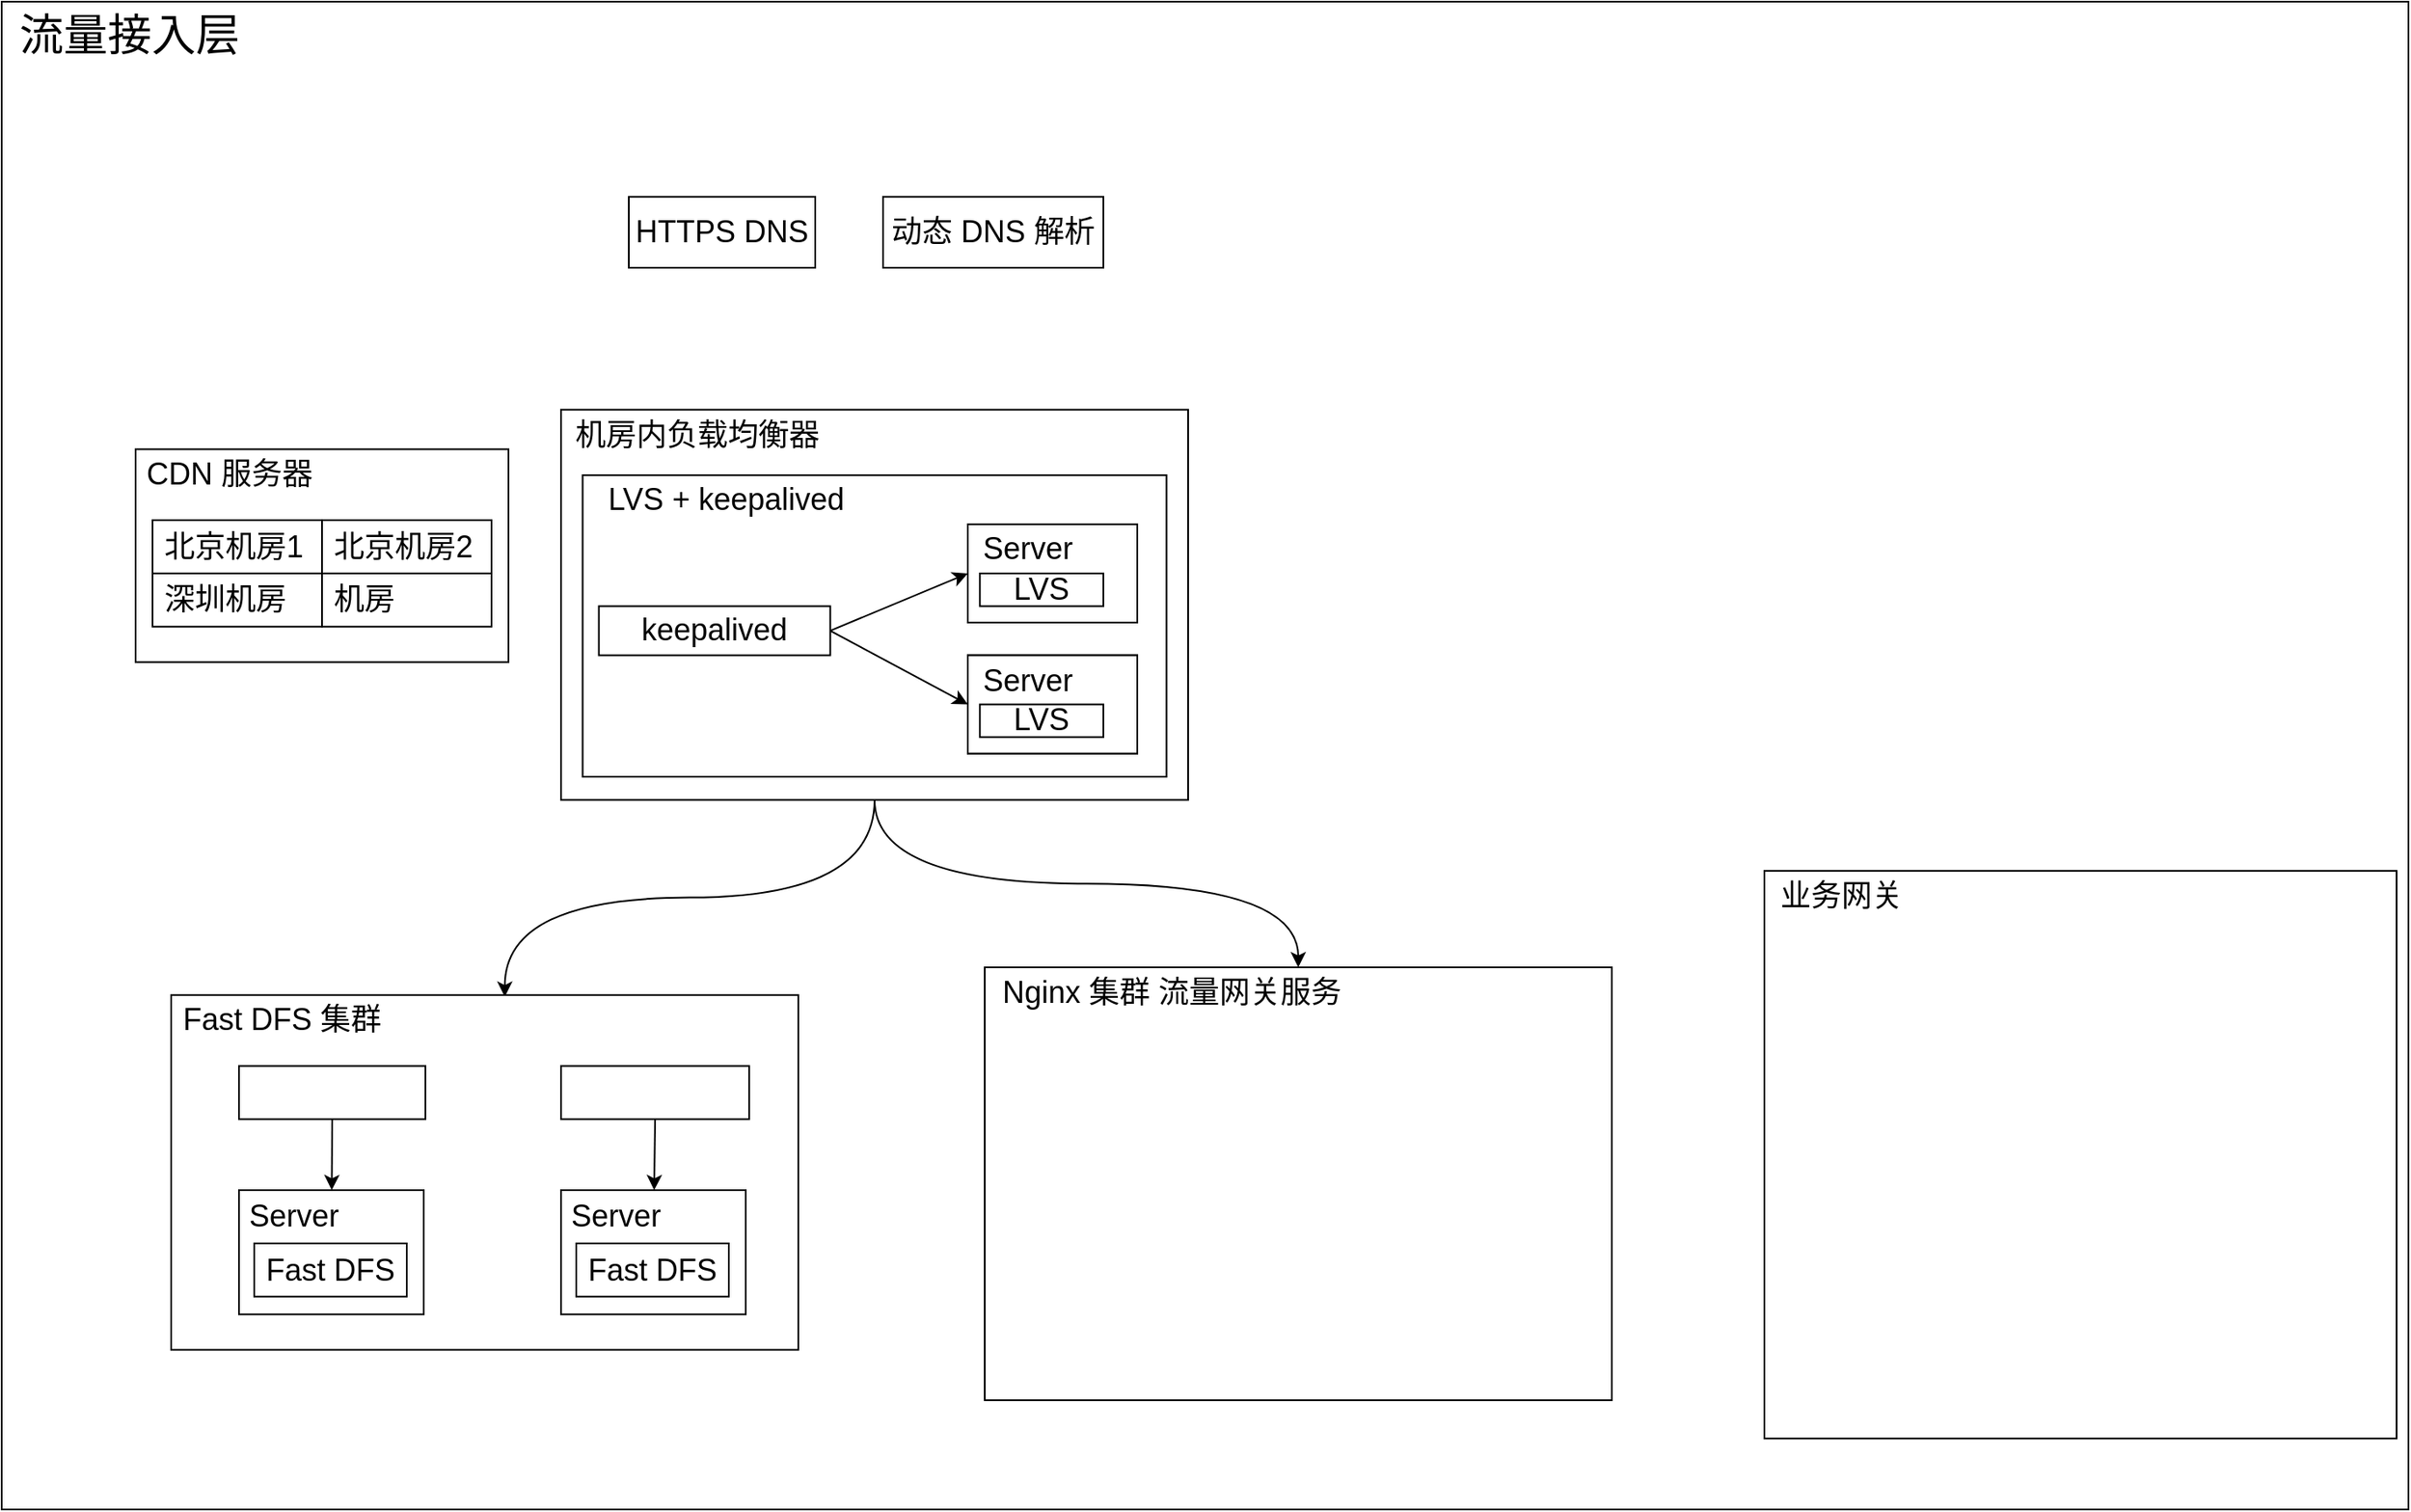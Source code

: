 <mxfile version="14.5.7" type="github">
  <diagram id="bHzi_ambgMTMRVsqIDpd" name="Page-1">
    <mxGraphModel dx="1422" dy="762" grid="1" gridSize="10" guides="1" tooltips="1" connect="1" arrows="1" fold="1" page="1" pageScale="1" pageWidth="827" pageHeight="1169" math="0" shadow="0">
      <root>
        <mxCell id="0" />
        <mxCell id="1" parent="0" />
        <mxCell id="4Noo1hTe9u79b6L2qV_j-10" value="" style="group" vertex="1" connectable="0" parent="1">
          <mxGeometry x="30" y="80" width="1420" height="890" as="geometry" />
        </mxCell>
        <mxCell id="4Noo1hTe9u79b6L2qV_j-1" value="" style="rounded=0;whiteSpace=wrap;html=1;" vertex="1" parent="4Noo1hTe9u79b6L2qV_j-10">
          <mxGeometry width="1420" height="890" as="geometry" />
        </mxCell>
        <mxCell id="4Noo1hTe9u79b6L2qV_j-2" value="流量接入层" style="text;html=1;align=center;verticalAlign=middle;resizable=0;points=[];autosize=1;fontSize=26;" vertex="1" parent="4Noo1hTe9u79b6L2qV_j-10">
          <mxGeometry width="150" height="40" as="geometry" />
        </mxCell>
        <mxCell id="4Noo1hTe9u79b6L2qV_j-41" value="HTTPS DNS" style="rounded=0;whiteSpace=wrap;html=1;fontSize=18;align=center;" vertex="1" parent="4Noo1hTe9u79b6L2qV_j-10">
          <mxGeometry x="370" y="115.176" width="110" height="41.882" as="geometry" />
        </mxCell>
        <mxCell id="4Noo1hTe9u79b6L2qV_j-42" value="动态 DNS 解析" style="rounded=0;whiteSpace=wrap;html=1;fontSize=18;align=center;" vertex="1" parent="4Noo1hTe9u79b6L2qV_j-10">
          <mxGeometry x="520" y="115.176" width="130" height="41.882" as="geometry" />
        </mxCell>
        <mxCell id="4Noo1hTe9u79b6L2qV_j-95" value="" style="group" vertex="1" connectable="0" parent="4Noo1hTe9u79b6L2qV_j-10">
          <mxGeometry x="580" y="570" width="370" height="255.53" as="geometry" />
        </mxCell>
        <mxCell id="4Noo1hTe9u79b6L2qV_j-93" value="" style="rounded=0;whiteSpace=wrap;html=1;fontSize=18;align=center;" vertex="1" parent="4Noo1hTe9u79b6L2qV_j-95">
          <mxGeometry width="370" height="255.53" as="geometry" />
        </mxCell>
        <mxCell id="4Noo1hTe9u79b6L2qV_j-94" value="Nginx 集群 流量网关服务" style="text;html=1;align=center;verticalAlign=middle;resizable=0;points=[];autosize=1;fontSize=18;" vertex="1" parent="4Noo1hTe9u79b6L2qV_j-95">
          <mxGeometry width="220" height="30" as="geometry" />
        </mxCell>
        <mxCell id="4Noo1hTe9u79b6L2qV_j-100" value="" style="group" vertex="1" connectable="0" parent="4Noo1hTe9u79b6L2qV_j-10">
          <mxGeometry x="330" y="240.824" width="370" height="230.353" as="geometry" />
        </mxCell>
        <mxCell id="4Noo1hTe9u79b6L2qV_j-3" value="" style="rounded=0;whiteSpace=wrap;html=1;fontSize=26;" vertex="1" parent="4Noo1hTe9u79b6L2qV_j-100">
          <mxGeometry width="370" height="230.353" as="geometry" />
        </mxCell>
        <mxCell id="4Noo1hTe9u79b6L2qV_j-4" value="机房内负载均衡器" style="text;html=1;align=center;verticalAlign=middle;resizable=0;points=[];autosize=1;fontSize=18;" vertex="1" parent="4Noo1hTe9u79b6L2qV_j-100">
          <mxGeometry width="160" height="30" as="geometry" />
        </mxCell>
        <mxCell id="4Noo1hTe9u79b6L2qV_j-13" value="" style="rounded=0;whiteSpace=wrap;html=1;fontSize=26;" vertex="1" parent="4Noo1hTe9u79b6L2qV_j-100">
          <mxGeometry x="12.759" y="38.661" width="344.48" height="178" as="geometry" />
        </mxCell>
        <mxCell id="4Noo1hTe9u79b6L2qV_j-14" value="LVS + keepalived" style="text;html=1;align=center;verticalAlign=middle;resizable=0;points=[];autosize=1;fontSize=18;" vertex="1" parent="4Noo1hTe9u79b6L2qV_j-100">
          <mxGeometry x="22.328" y="38.661" width="150" height="30" as="geometry" />
        </mxCell>
        <mxCell id="4Noo1hTe9u79b6L2qV_j-15" value="keepalived" style="rounded=0;whiteSpace=wrap;html=1;fontSize=18;" vertex="1" parent="4Noo1hTe9u79b6L2qV_j-100">
          <mxGeometry x="22.323" y="115.982" width="136.517" height="28.995" as="geometry" />
        </mxCell>
        <mxCell id="4Noo1hTe9u79b6L2qV_j-28" value="" style="rounded=0;whiteSpace=wrap;html=1;fontSize=20;" vertex="1" parent="4Noo1hTe9u79b6L2qV_j-100">
          <mxGeometry x="239.999" y="144.977" width="100" height="57.991" as="geometry" />
        </mxCell>
        <mxCell id="4Noo1hTe9u79b6L2qV_j-29" value="Server" style="text;html=1;align=center;verticalAlign=middle;resizable=0;points=[];autosize=1;fontSize=18;" vertex="1" parent="4Noo1hTe9u79b6L2qV_j-100">
          <mxGeometry x="239.999" y="144.977" width="70" height="30" as="geometry" />
        </mxCell>
        <mxCell id="4Noo1hTe9u79b6L2qV_j-30" value="LVS" style="rounded=0;whiteSpace=wrap;html=1;fontSize=18;" vertex="1" parent="4Noo1hTe9u79b6L2qV_j-100">
          <mxGeometry x="247.139" y="173.973" width="72.86" height="19.33" as="geometry" />
        </mxCell>
        <mxCell id="4Noo1hTe9u79b6L2qV_j-32" value="" style="rounded=0;whiteSpace=wrap;html=1;fontSize=20;" vertex="1" parent="4Noo1hTe9u79b6L2qV_j-100">
          <mxGeometry x="239.999" y="144.977" width="100" height="57.991" as="geometry" />
        </mxCell>
        <mxCell id="4Noo1hTe9u79b6L2qV_j-36" style="edgeStyle=none;rounded=0;orthogonalLoop=1;jettySize=auto;html=1;exitX=1;exitY=0.5;exitDx=0;exitDy=0;entryX=0;entryY=0.5;entryDx=0;entryDy=0;fontSize=18;" edge="1" parent="4Noo1hTe9u79b6L2qV_j-100" source="4Noo1hTe9u79b6L2qV_j-15" target="4Noo1hTe9u79b6L2qV_j-32">
          <mxGeometry relative="1" as="geometry" />
        </mxCell>
        <mxCell id="4Noo1hTe9u79b6L2qV_j-33" value="Server" style="text;html=1;align=center;verticalAlign=middle;resizable=0;points=[];autosize=1;fontSize=18;" vertex="1" parent="4Noo1hTe9u79b6L2qV_j-100">
          <mxGeometry x="239.999" y="144.977" width="70" height="30" as="geometry" />
        </mxCell>
        <mxCell id="4Noo1hTe9u79b6L2qV_j-34" value="LVS" style="rounded=0;whiteSpace=wrap;html=1;fontSize=18;" vertex="1" parent="4Noo1hTe9u79b6L2qV_j-100">
          <mxGeometry x="247.139" y="173.973" width="72.86" height="19.33" as="geometry" />
        </mxCell>
        <mxCell id="4Noo1hTe9u79b6L2qV_j-18" value="" style="rounded=0;whiteSpace=wrap;html=1;fontSize=20;" vertex="1" parent="4Noo1hTe9u79b6L2qV_j-100">
          <mxGeometry x="239.999" y="67.656" width="100" height="57.991" as="geometry" />
        </mxCell>
        <mxCell id="4Noo1hTe9u79b6L2qV_j-19" value="Server" style="text;html=1;align=center;verticalAlign=middle;resizable=0;points=[];autosize=1;fontSize=18;" vertex="1" parent="4Noo1hTe9u79b6L2qV_j-100">
          <mxGeometry x="239.999" y="67.656" width="70" height="30" as="geometry" />
        </mxCell>
        <mxCell id="4Noo1hTe9u79b6L2qV_j-21" value="LVS" style="rounded=0;whiteSpace=wrap;html=1;fontSize=18;" vertex="1" parent="4Noo1hTe9u79b6L2qV_j-100">
          <mxGeometry x="247.139" y="96.652" width="72.86" height="19.33" as="geometry" />
        </mxCell>
        <mxCell id="4Noo1hTe9u79b6L2qV_j-24" value="" style="rounded=0;whiteSpace=wrap;html=1;fontSize=20;" vertex="1" parent="4Noo1hTe9u79b6L2qV_j-100">
          <mxGeometry x="239.999" y="67.656" width="100" height="57.991" as="geometry" />
        </mxCell>
        <mxCell id="4Noo1hTe9u79b6L2qV_j-35" style="rounded=0;orthogonalLoop=1;jettySize=auto;html=1;exitX=1;exitY=0.5;exitDx=0;exitDy=0;entryX=0;entryY=0.5;entryDx=0;entryDy=0;fontSize=18;" edge="1" parent="4Noo1hTe9u79b6L2qV_j-100" source="4Noo1hTe9u79b6L2qV_j-15" target="4Noo1hTe9u79b6L2qV_j-24">
          <mxGeometry relative="1" as="geometry" />
        </mxCell>
        <mxCell id="4Noo1hTe9u79b6L2qV_j-25" value="Server" style="text;html=1;align=center;verticalAlign=middle;resizable=0;points=[];autosize=1;fontSize=18;" vertex="1" parent="4Noo1hTe9u79b6L2qV_j-100">
          <mxGeometry x="239.999" y="67.656" width="70" height="30" as="geometry" />
        </mxCell>
        <mxCell id="4Noo1hTe9u79b6L2qV_j-26" value="LVS" style="rounded=0;whiteSpace=wrap;html=1;fontSize=18;" vertex="1" parent="4Noo1hTe9u79b6L2qV_j-100">
          <mxGeometry x="247.139" y="96.652" width="72.86" height="19.33" as="geometry" />
        </mxCell>
        <mxCell id="4Noo1hTe9u79b6L2qV_j-101" value="" style="group" vertex="1" connectable="0" parent="4Noo1hTe9u79b6L2qV_j-10">
          <mxGeometry x="79" y="264.183" width="220" height="125.647" as="geometry" />
        </mxCell>
        <mxCell id="4Noo1hTe9u79b6L2qV_j-5" value="" style="rounded=0;whiteSpace=wrap;html=1;fontSize=20;" vertex="1" parent="4Noo1hTe9u79b6L2qV_j-101">
          <mxGeometry width="220" height="125.647" as="geometry" />
        </mxCell>
        <mxCell id="4Noo1hTe9u79b6L2qV_j-6" value="CDN 服务器" style="text;html=1;align=center;verticalAlign=middle;resizable=0;points=[];autosize=1;fontSize=18;" vertex="1" parent="4Noo1hTe9u79b6L2qV_j-101">
          <mxGeometry width="110" height="30" as="geometry" />
        </mxCell>
        <mxCell id="4Noo1hTe9u79b6L2qV_j-37" value="&amp;nbsp;北京机房1" style="rounded=0;whiteSpace=wrap;html=1;fontSize=18;align=left;" vertex="1" parent="4Noo1hTe9u79b6L2qV_j-101">
          <mxGeometry x="10" y="41.882" width="100" height="31.412" as="geometry" />
        </mxCell>
        <mxCell id="4Noo1hTe9u79b6L2qV_j-38" value="&amp;nbsp;北京机房2" style="rounded=0;whiteSpace=wrap;html=1;fontSize=18;align=left;" vertex="1" parent="4Noo1hTe9u79b6L2qV_j-101">
          <mxGeometry x="110" y="41.882" width="100" height="31.412" as="geometry" />
        </mxCell>
        <mxCell id="4Noo1hTe9u79b6L2qV_j-39" value="&amp;nbsp;深圳机房" style="rounded=0;whiteSpace=wrap;html=1;fontSize=18;align=left;" vertex="1" parent="4Noo1hTe9u79b6L2qV_j-101">
          <mxGeometry x="10" y="73.294" width="100" height="31.412" as="geometry" />
        </mxCell>
        <mxCell id="4Noo1hTe9u79b6L2qV_j-40" value="&amp;nbsp;机房" style="rounded=0;whiteSpace=wrap;html=1;fontSize=18;align=left;" vertex="1" parent="4Noo1hTe9u79b6L2qV_j-101">
          <mxGeometry x="110" y="73.294" width="100" height="31.412" as="geometry" />
        </mxCell>
        <mxCell id="4Noo1hTe9u79b6L2qV_j-104" style="edgeStyle=orthogonalEdgeStyle;rounded=0;orthogonalLoop=1;jettySize=auto;html=1;exitX=0.5;exitY=1;exitDx=0;exitDy=0;entryX=0.532;entryY=0.005;entryDx=0;entryDy=0;entryPerimeter=0;fontSize=18;curved=1;" edge="1" parent="4Noo1hTe9u79b6L2qV_j-10" source="4Noo1hTe9u79b6L2qV_j-3" target="4Noo1hTe9u79b6L2qV_j-77">
          <mxGeometry relative="1" as="geometry" />
        </mxCell>
        <mxCell id="4Noo1hTe9u79b6L2qV_j-102" value="" style="group" vertex="1" connectable="0" parent="4Noo1hTe9u79b6L2qV_j-10">
          <mxGeometry x="100" y="586.353" width="370" height="209.412" as="geometry" />
        </mxCell>
        <mxCell id="4Noo1hTe9u79b6L2qV_j-77" value="" style="rounded=0;whiteSpace=wrap;html=1;fontSize=18;align=center;" vertex="1" parent="4Noo1hTe9u79b6L2qV_j-102">
          <mxGeometry width="370" height="209.412" as="geometry" />
        </mxCell>
        <mxCell id="4Noo1hTe9u79b6L2qV_j-79" value="Fast DFS 集群" style="text;html=1;align=center;verticalAlign=middle;resizable=0;points=[];autosize=1;fontSize=18;" vertex="1" parent="4Noo1hTe9u79b6L2qV_j-102">
          <mxGeometry width="130" height="30" as="geometry" />
        </mxCell>
        <mxCell id="4Noo1hTe9u79b6L2qV_j-80" value="" style="rounded=0;whiteSpace=wrap;html=1;fontSize=18;align=center;" vertex="1" parent="4Noo1hTe9u79b6L2qV_j-102">
          <mxGeometry x="40" y="115.176" width="109" height="73.294" as="geometry" />
        </mxCell>
        <mxCell id="4Noo1hTe9u79b6L2qV_j-91" style="rounded=0;orthogonalLoop=1;jettySize=auto;html=1;exitX=0.5;exitY=1;exitDx=0;exitDy=0;fontSize=18;" edge="1" parent="4Noo1hTe9u79b6L2qV_j-102" source="4Noo1hTe9u79b6L2qV_j-87" target="4Noo1hTe9u79b6L2qV_j-80">
          <mxGeometry relative="1" as="geometry">
            <mxPoint x="96" y="109.941" as="targetPoint" />
          </mxGeometry>
        </mxCell>
        <mxCell id="4Noo1hTe9u79b6L2qV_j-81" value="Server" style="text;html=1;strokeColor=none;fillColor=none;align=center;verticalAlign=middle;whiteSpace=wrap;rounded=0;fontSize=18;" vertex="1" parent="4Noo1hTe9u79b6L2qV_j-102">
          <mxGeometry x="40" y="115.176" width="65" height="31.412" as="geometry" />
        </mxCell>
        <mxCell id="4Noo1hTe9u79b6L2qV_j-82" value="Fast DFS" style="rounded=0;whiteSpace=wrap;html=1;fontSize=18;align=center;" vertex="1" parent="4Noo1hTe9u79b6L2qV_j-102">
          <mxGeometry x="49" y="146.588" width="90" height="31.412" as="geometry" />
        </mxCell>
        <mxCell id="4Noo1hTe9u79b6L2qV_j-84" value="" style="rounded=0;whiteSpace=wrap;html=1;fontSize=18;align=center;" vertex="1" parent="4Noo1hTe9u79b6L2qV_j-102">
          <mxGeometry x="230" y="115.176" width="109" height="73.294" as="geometry" />
        </mxCell>
        <mxCell id="4Noo1hTe9u79b6L2qV_j-92" style="edgeStyle=none;rounded=0;orthogonalLoop=1;jettySize=auto;html=1;exitX=0.5;exitY=1;exitDx=0;exitDy=0;fontSize=18;" edge="1" parent="4Noo1hTe9u79b6L2qV_j-102" source="4Noo1hTe9u79b6L2qV_j-88" target="4Noo1hTe9u79b6L2qV_j-84">
          <mxGeometry relative="1" as="geometry" />
        </mxCell>
        <mxCell id="4Noo1hTe9u79b6L2qV_j-85" value="Server" style="text;html=1;strokeColor=none;fillColor=none;align=center;verticalAlign=middle;whiteSpace=wrap;rounded=0;fontSize=18;" vertex="1" parent="4Noo1hTe9u79b6L2qV_j-102">
          <mxGeometry x="230" y="115.176" width="65" height="31.412" as="geometry" />
        </mxCell>
        <mxCell id="4Noo1hTe9u79b6L2qV_j-86" value="Fast DFS" style="rounded=0;whiteSpace=wrap;html=1;fontSize=18;align=center;" vertex="1" parent="4Noo1hTe9u79b6L2qV_j-102">
          <mxGeometry x="239" y="146.588" width="90" height="31.412" as="geometry" />
        </mxCell>
        <mxCell id="4Noo1hTe9u79b6L2qV_j-87" value="" style="rounded=0;whiteSpace=wrap;html=1;fontSize=18;align=center;" vertex="1" parent="4Noo1hTe9u79b6L2qV_j-102">
          <mxGeometry x="40" y="41.882" width="110" height="31.412" as="geometry" />
        </mxCell>
        <mxCell id="4Noo1hTe9u79b6L2qV_j-88" value="" style="rounded=0;whiteSpace=wrap;html=1;fontSize=18;align=center;" vertex="1" parent="4Noo1hTe9u79b6L2qV_j-102">
          <mxGeometry x="230" y="41.882" width="111" height="31.412" as="geometry" />
        </mxCell>
        <mxCell id="4Noo1hTe9u79b6L2qV_j-98" value="" style="group" vertex="1" connectable="0" parent="4Noo1hTe9u79b6L2qV_j-10">
          <mxGeometry x="1040" y="513.059" width="373" height="335.059" as="geometry" />
        </mxCell>
        <mxCell id="4Noo1hTe9u79b6L2qV_j-96" value="" style="rounded=0;whiteSpace=wrap;html=1;fontSize=18;align=center;" vertex="1" parent="4Noo1hTe9u79b6L2qV_j-98">
          <mxGeometry width="373" height="335.059" as="geometry" />
        </mxCell>
        <mxCell id="4Noo1hTe9u79b6L2qV_j-97" value="业务网关" style="text;html=1;align=center;verticalAlign=middle;resizable=0;points=[];autosize=1;fontSize=18;" vertex="1" parent="4Noo1hTe9u79b6L2qV_j-98">
          <mxGeometry width="90" height="30" as="geometry" />
        </mxCell>
        <mxCell id="4Noo1hTe9u79b6L2qV_j-105" style="edgeStyle=orthogonalEdgeStyle;curved=1;rounded=0;orthogonalLoop=1;jettySize=auto;html=1;exitX=0.5;exitY=1;exitDx=0;exitDy=0;fontSize=18;" edge="1" parent="4Noo1hTe9u79b6L2qV_j-10" source="4Noo1hTe9u79b6L2qV_j-3" target="4Noo1hTe9u79b6L2qV_j-93">
          <mxGeometry relative="1" as="geometry" />
        </mxCell>
      </root>
    </mxGraphModel>
  </diagram>
</mxfile>
